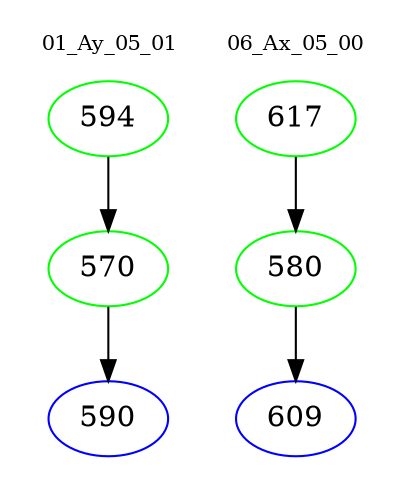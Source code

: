 digraph{
subgraph cluster_0 {
color = white
label = "01_Ay_05_01";
fontsize=10;
T0_594 [label="594", color="green"]
T0_594 -> T0_570 [color="black"]
T0_570 [label="570", color="green"]
T0_570 -> T0_590 [color="black"]
T0_590 [label="590", color="blue"]
}
subgraph cluster_1 {
color = white
label = "06_Ax_05_00";
fontsize=10;
T1_617 [label="617", color="green"]
T1_617 -> T1_580 [color="black"]
T1_580 [label="580", color="green"]
T1_580 -> T1_609 [color="black"]
T1_609 [label="609", color="blue"]
}
}
